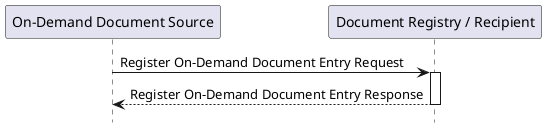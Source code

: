@startuml
hide footbox

participant "On-Demand Document Source" as SRC
participant "Document Registry / Recipient" as REG

SRC -> REG : Register On-Demand Document Entry Request
activate REG
REG --> SRC : Register On-Demand Document Entry Response
deactivate REG


@enduml